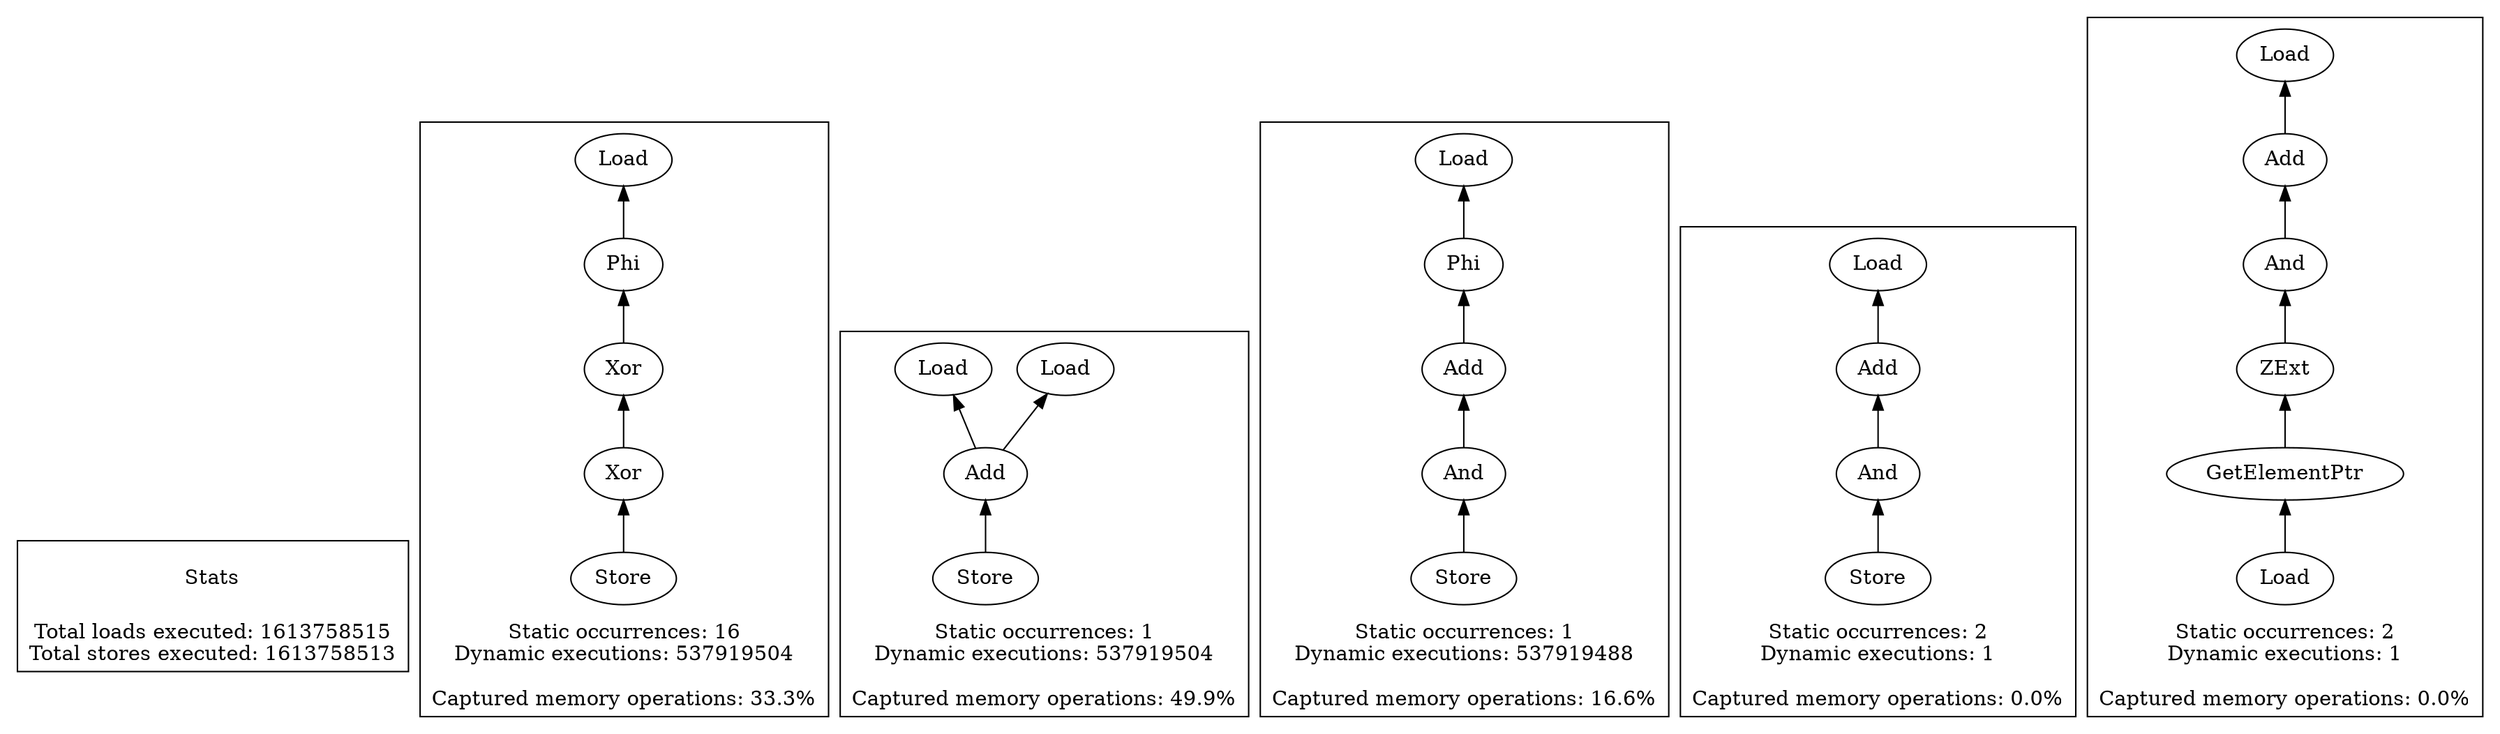 strict digraph {
rankdir=BT
subgraph {
Stats [shape=plaintext]
cluster=true
label="Total loads executed: 1613758515\nTotal stores executed: 1613758513"
}
subgraph {
"0_53" [label="Phi"]
"0_18" [label="Load"]
"0_53" -> "0_18"
{
rank=min
comment=<Ids: 35, 36, 37, 38, 39, 40, 41, 42, 43, 44, 45, 46, 47, 48, 49, 50>
"0_35" [label="Store"]
}
"0_128" [label="Xor"]
"0_35" -> "0_128"
"0_80" [label="Xor"]
"0_80" -> "0_53"
"0_128" -> "0_80"
cluster=true
label="Static occurrences: 16\nDynamic executions: 537919504\n\nCaptured memory operations: 33.3%"
}
subgraph {
"1_173" [label="Add"]
"1_170" [label="Load"]
"1_173" -> "1_170"
"1_172" [label="Load"]
"1_173" -> "1_172"
{
rank=min
comment=<Ids: 175>
"1_175" [label="Store"]
}
"1_175" -> "1_173"
cluster=true
label="Static occurrences: 1\nDynamic executions: 537919504\n\nCaptured memory operations: 49.9%"
}
subgraph {
"2_213" [label="Add"]
"2_208" [label="Phi"]
"2_213" -> "2_208"
"2_214" [label="And"]
"2_214" -> "2_213"
"2_194" [label="Load"]
"2_208" -> "2_194"
{
rank=min
comment=<Ids: 215>
"2_215" [label="Store"]
}
"2_215" -> "2_214"
cluster=true
label="Static occurrences: 1\nDynamic executions: 537919488\n\nCaptured memory operations: 16.6%"
}
subgraph {
"3_186" [label="Add"]
"3_181" [label="Load"]
"3_186" -> "3_181"
"3_187" [label="And"]
"3_187" -> "3_186"
{
rank=min
comment=<Ids: 188, 226>
"3_188" [label="Store"]
}
"3_188" -> "3_187"
cluster=true
label="Static occurrences: 2\nDynamic executions: 1\n\nCaptured memory operations: 0.0%"
}
subgraph {
"4_186" [label="Add"]
"4_181" [label="Load"]
"4_186" -> "4_181"
"4_187" [label="And"]
"4_187" -> "4_186"
"4_190" [label="GetElementPtr"]
"4_189" [label="ZExt"]
"4_190" -> "4_189"
{
rank=min
comment=<Ids: 191, 229>
"4_191" [label="Load"]
}
"4_191" -> "4_190"
"4_189" -> "4_187"
cluster=true
label="Static occurrences: 2\nDynamic executions: 1\n\nCaptured memory operations: 0.0%"
}
}
